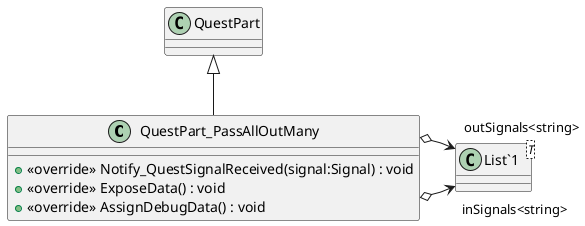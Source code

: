@startuml
class QuestPart_PassAllOutMany {
    + <<override>> Notify_QuestSignalReceived(signal:Signal) : void
    + <<override>> ExposeData() : void
    + <<override>> AssignDebugData() : void
}
class "List`1"<T> {
}
QuestPart <|-- QuestPart_PassAllOutMany
QuestPart_PassAllOutMany o-> "inSignals<string>" "List`1"
QuestPart_PassAllOutMany o-> "outSignals<string>" "List`1"
@enduml
